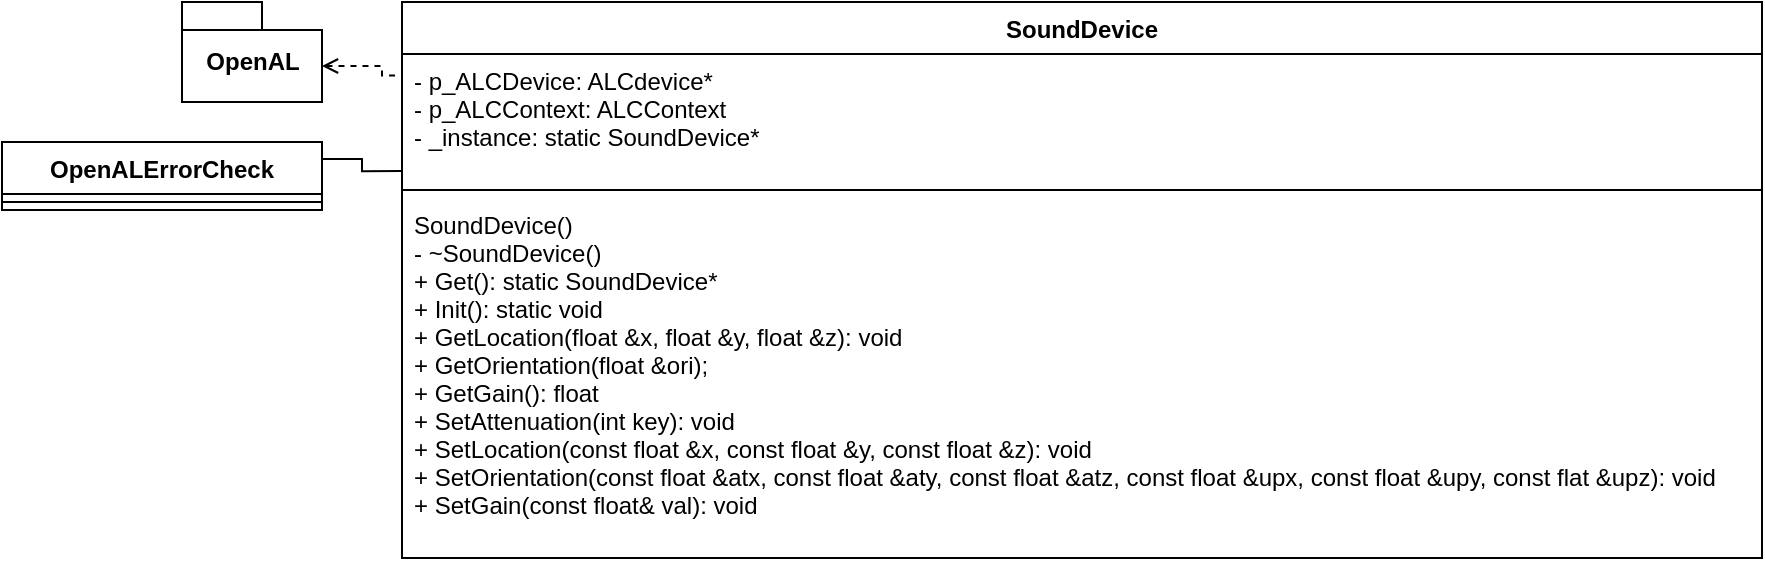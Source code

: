 <mxfile version="14.1.8" type="device"><diagram id="C7FrSlKCzsTesHj1QJQY" name="Page-1"><mxGraphModel dx="1086" dy="806" grid="1" gridSize="10" guides="1" tooltips="1" connect="1" arrows="1" fold="1" page="1" pageScale="1" pageWidth="827" pageHeight="1169" math="0" shadow="0"><root><mxCell id="0"/><mxCell id="1" parent="0"/><mxCell id="wNFrjG2qRTXG7ArCMwFC-3" value="SoundDevice" style="swimlane;fontStyle=1;align=center;verticalAlign=top;childLayout=stackLayout;horizontal=1;startSize=26;horizontalStack=0;resizeParent=1;resizeParentMax=0;resizeLast=0;collapsible=1;marginBottom=0;" parent="1" vertex="1"><mxGeometry x="280" y="10" width="680" height="278" as="geometry"/></mxCell><mxCell id="wNFrjG2qRTXG7ArCMwFC-4" value="- p_ALCDevice: ALCdevice*&#10;- p_ALCContext: ALCContext&#10;- _instance: static SoundDevice*&#10;&#10;" style="text;strokeColor=none;fillColor=none;align=left;verticalAlign=top;spacingLeft=4;spacingRight=4;overflow=hidden;rotatable=0;points=[[0,0.5],[1,0.5]];portConstraint=eastwest;fontStyle=0" parent="wNFrjG2qRTXG7ArCMwFC-3" vertex="1"><mxGeometry y="26" width="680" height="64" as="geometry"/></mxCell><mxCell id="wNFrjG2qRTXG7ArCMwFC-5" value="" style="line;strokeWidth=1;fillColor=none;align=left;verticalAlign=middle;spacingTop=-1;spacingLeft=3;spacingRight=3;rotatable=0;labelPosition=right;points=[];portConstraint=eastwest;" parent="wNFrjG2qRTXG7ArCMwFC-3" vertex="1"><mxGeometry y="90" width="680" height="8" as="geometry"/></mxCell><mxCell id="wNFrjG2qRTXG7ArCMwFC-6" value="SoundDevice()&#10;- ~SoundDevice()&#10;+ Get(): static SoundDevice*&#10;+ Init(): static void&#10;+ GetLocation(float &amp;x, float &amp;y, float &amp;z): void&#10;+ GetOrientation(float &amp;ori);&#10;+ GetGain(): float&#10;+ SetAttenuation(int key): void&#10;+ SetLocation(const float &amp;x, const float &amp;y, const float &amp;z): void&#10;+ SetOrientation(const float &amp;atx, const float &amp;aty, const float &amp;atz, const float &amp;upx, const float &amp;upy, const flat &amp;upz): void&#10;+ SetGain(const float&amp; val): void" style="text;strokeColor=none;fillColor=none;align=left;verticalAlign=top;spacingLeft=4;spacingRight=4;overflow=hidden;rotatable=0;points=[[0,0.5],[1,0.5]];portConstraint=eastwest;fontStyle=0" parent="wNFrjG2qRTXG7ArCMwFC-3" vertex="1"><mxGeometry y="98" width="680" height="180" as="geometry"/></mxCell><mxCell id="wNFrjG2qRTXG7ArCMwFC-7" style="edgeStyle=orthogonalEdgeStyle;rounded=0;orthogonalLoop=1;jettySize=auto;html=1;exitX=0;exitY=0;exitDx=70;exitDy=32;exitPerimeter=0;entryX=-0.002;entryY=0.167;entryDx=0;entryDy=0;entryPerimeter=0;endArrow=none;endFill=0;dashed=1;startArrow=open;startFill=0;" parent="1" source="wNFrjG2qRTXG7ArCMwFC-8" target="wNFrjG2qRTXG7ArCMwFC-4" edge="1"><mxGeometry relative="1" as="geometry"><Array as="points"><mxPoint x="270" y="42"/><mxPoint x="270" y="47"/></Array></mxGeometry></mxCell><mxCell id="wNFrjG2qRTXG7ArCMwFC-8" value="OpenAL" style="shape=folder;fontStyle=1;spacingTop=10;tabWidth=40;tabHeight=14;tabPosition=left;html=1;" parent="1" vertex="1"><mxGeometry x="170" y="10" width="70" height="50" as="geometry"/></mxCell><mxCell id="wNFrjG2qRTXG7ArCMwFC-16" value="OpenALErrorCheck" style="swimlane;fontStyle=1;align=center;verticalAlign=top;childLayout=stackLayout;horizontal=1;startSize=26;horizontalStack=0;resizeParent=1;resizeParentMax=0;resizeLast=0;collapsible=1;marginBottom=0;" parent="1" vertex="1"><mxGeometry x="80" y="80" width="160" height="34" as="geometry"/></mxCell><mxCell id="wNFrjG2qRTXG7ArCMwFC-17" value="" style="line;strokeWidth=1;fillColor=none;align=left;verticalAlign=middle;spacingTop=-1;spacingLeft=3;spacingRight=3;rotatable=0;labelPosition=right;points=[];portConstraint=eastwest;" parent="wNFrjG2qRTXG7ArCMwFC-16" vertex="1"><mxGeometry y="26" width="160" height="8" as="geometry"/></mxCell><mxCell id="wNFrjG2qRTXG7ArCMwFC-18" style="edgeStyle=orthogonalEdgeStyle;rounded=0;orthogonalLoop=1;jettySize=auto;html=1;exitX=1;exitY=0.25;exitDx=0;exitDy=0;entryX=0;entryY=0.915;entryDx=0;entryDy=0;entryPerimeter=0;endArrow=none;endFill=0;" parent="1" source="wNFrjG2qRTXG7ArCMwFC-16" target="wNFrjG2qRTXG7ArCMwFC-4" edge="1"><mxGeometry relative="1" as="geometry"><mxPoint x="118.82" y="639" as="sourcePoint"/><mxPoint x="280.005" y="519.078" as="targetPoint"/><Array as="points"><mxPoint x="240" y="88"/><mxPoint x="260" y="88"/><mxPoint x="260" y="95"/></Array></mxGeometry></mxCell></root></mxGraphModel></diagram></mxfile>